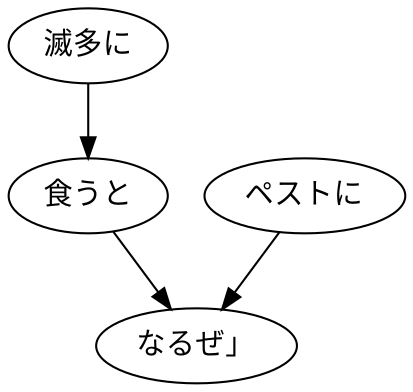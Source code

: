 digraph graph7702 {
	node0 [label="滅多に"];
	node1 [label="食うと"];
	node2 [label="ペストに"];
	node3 [label="なるぜ」"];
	node0 -> node1;
	node1 -> node3;
	node2 -> node3;
}
